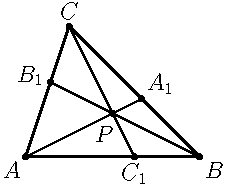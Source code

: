 import geometry;

size(4cm);

point
    pA = (0,0), pB = (4,0), pC = (1,3),
    pP = (2,1),
    pA1 = extension(pA, pP, pB, pC),
    pB1 = extension(pB, pP, pC, pA),
    pC1 = extension(pC, pP, pA, pB);

draw(triangle(pA, pB, pC), linewidth(1));
draw(pA--pA1 ^^ pB--pB1 ^^ pC--pC1);

dot(Label("$A$", pA, SW));
dot(Label("$B$", pB, SE));
dot(Label("$C$", pC, N));
dot(Label("$P$", pP, SW+S));
dot(Label("$A_1$", pA1, NE));
dot(Label("$B_1$", pB1, WNW));
dot(Label("$C_1$", pC1, S));

